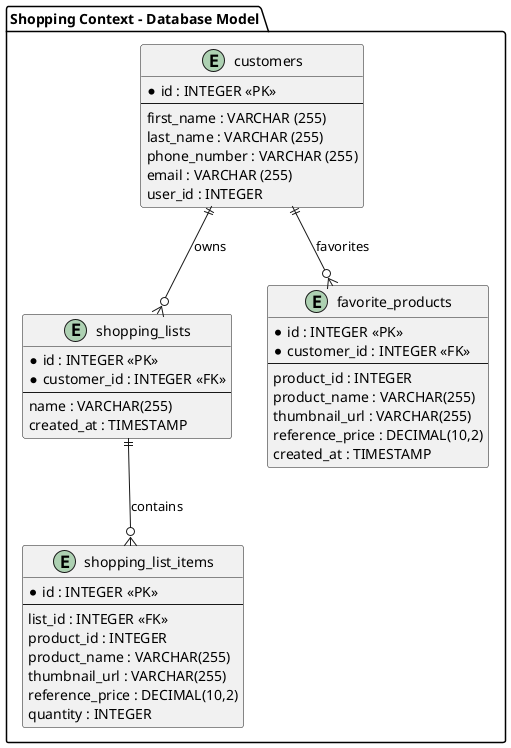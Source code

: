 @startuml database
package "Shopping Context - Database Model" {

    entity "customers" as customers {
      * id : INTEGER <<PK>>
      --
          first_name : VARCHAR (255)
    last_name : VARCHAR (255)
    phone_number : VARCHAR (255)
    email : VARCHAR (255)
      user_id : INTEGER
    }

    entity "shopping_lists" as shopping_lists {
      * id : INTEGER <<PK>>
      * customer_id : INTEGER <<FK>>
      --
      name : VARCHAR(255)
      created_at : TIMESTAMP
    }

    entity "shopping_list_items" as shopping_list_items {
      * id : INTEGER <<PK>>
      --
      list_id : INTEGER <<FK>>
      product_id : INTEGER
      product_name : VARCHAR(255)
      thumbnail_url : VARCHAR(255)
      reference_price : DECIMAL(10,2)
      quantity : INTEGER
    }

    entity "favorite_products" as favorite_products {
      * id : INTEGER <<PK>>
      * customer_id : INTEGER <<FK>>
      --
      product_id : INTEGER
      product_name : VARCHAR(255)
      thumbnail_url : VARCHAR(255)
      reference_price : DECIMAL(10,2)
      created_at : TIMESTAMP
    }

    ' =======================
    ' === Relationships
    ' =======================
    customers ||--o{ shopping_lists : "owns"
    customers ||--o{ favorite_products : "favorites"
    
    shopping_lists ||--o{ shopping_list_items : contains
}
@enduml
